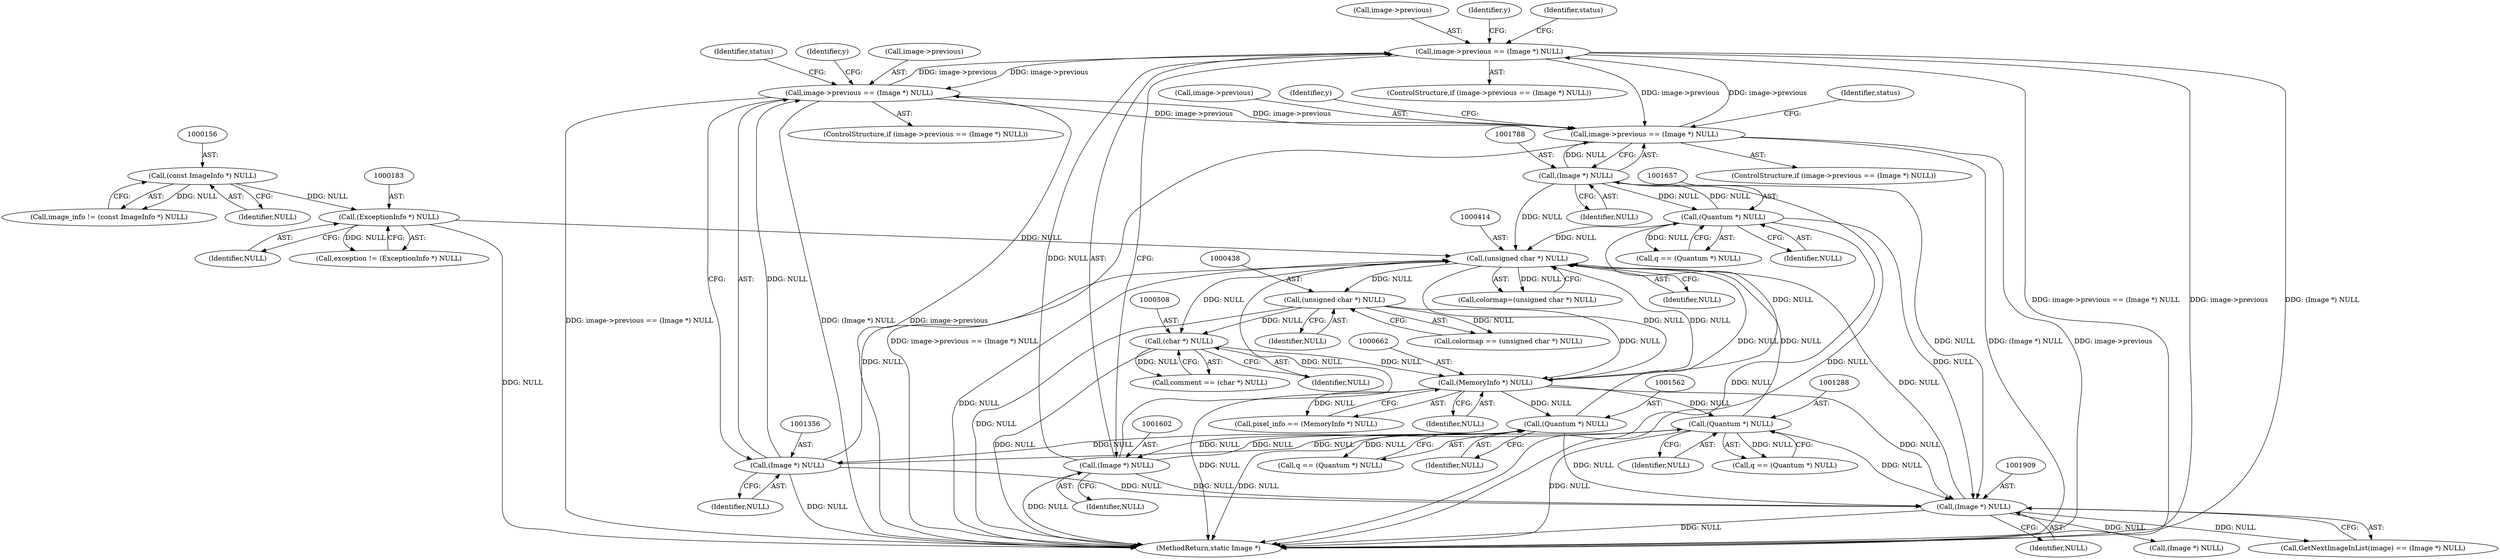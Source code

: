 digraph "0_ImageMagick_2ad6d33493750a28a5a655d319a8e0b16c392de1@pointer" {
"1001597" [label="(Call,image->previous == (Image *) NULL)"];
"1001351" [label="(Call,image->previous == (Image *) NULL)"];
"1001597" [label="(Call,image->previous == (Image *) NULL)"];
"1001783" [label="(Call,image->previous == (Image *) NULL)"];
"1001787" [label="(Call,(Image *) NULL)"];
"1001656" [label="(Call,(Quantum *) NULL)"];
"1000661" [label="(Call,(MemoryInfo *) NULL)"];
"1000507" [label="(Call,(char *) NULL)"];
"1000413" [label="(Call,(unsigned char *) NULL)"];
"1001355" [label="(Call,(Image *) NULL)"];
"1001287" [label="(Call,(Quantum *) NULL)"];
"1001561" [label="(Call,(Quantum *) NULL)"];
"1001601" [label="(Call,(Image *) NULL)"];
"1000182" [label="(Call,(ExceptionInfo *) NULL)"];
"1000155" [label="(Call,(const ImageInfo *) NULL)"];
"1001908" [label="(Call,(Image *) NULL)"];
"1000437" [label="(Call,(unsigned char *) NULL)"];
"1001782" [label="(ControlStructure,if (image->previous == (Image *) NULL))"];
"1001357" [label="(Identifier,NULL)"];
"1001955" [label="(MethodReturn,static Image *)"];
"1000153" [label="(Call,image_info != (const ImageInfo *) NULL)"];
"1001910" [label="(Identifier,NULL)"];
"1001601" [label="(Call,(Image *) NULL)"];
"1000435" [label="(Call,colormap == (unsigned char *) NULL)"];
"1001792" [label="(Identifier,status)"];
"1001654" [label="(Call,q == (Quantum *) NULL)"];
"1001656" [label="(Call,(Quantum *) NULL)"];
"1000659" [label="(Call,pixel_info == (MemoryInfo *) NULL)"];
"1000184" [label="(Identifier,NULL)"];
"1000509" [label="(Identifier,NULL)"];
"1001563" [label="(Identifier,NULL)"];
"1000180" [label="(Call,exception != (ExceptionInfo *) NULL)"];
"1000415" [label="(Identifier,NULL)"];
"1000157" [label="(Identifier,NULL)"];
"1001783" [label="(Call,image->previous == (Image *) NULL)"];
"1001350" [label="(ControlStructure,if (image->previous == (Image *) NULL))"];
"1001360" [label="(Identifier,status)"];
"1001908" [label="(Call,(Image *) NULL)"];
"1001596" [label="(ControlStructure,if (image->previous == (Image *) NULL))"];
"1000182" [label="(Call,(ExceptionInfo *) NULL)"];
"1001271" [label="(Identifier,y)"];
"1001598" [label="(Call,image->previous)"];
"1000507" [label="(Call,(char *) NULL)"];
"1001545" [label="(Identifier,y)"];
"1000663" [label="(Identifier,NULL)"];
"1001559" [label="(Call,q == (Quantum *) NULL)"];
"1000661" [label="(Call,(MemoryInfo *) NULL)"];
"1001789" [label="(Identifier,NULL)"];
"1000155" [label="(Call,(const ImageInfo *) NULL)"];
"1000437" [label="(Call,(unsigned char *) NULL)"];
"1001285" [label="(Call,q == (Quantum *) NULL)"];
"1001917" [label="(Call,(Image *) NULL)"];
"1001289" [label="(Identifier,NULL)"];
"1001658" [label="(Identifier,NULL)"];
"1001597" [label="(Call,image->previous == (Image *) NULL)"];
"1001787" [label="(Call,(Image *) NULL)"];
"1001287" [label="(Call,(Quantum *) NULL)"];
"1001351" [label="(Call,image->previous == (Image *) NULL)"];
"1001784" [label="(Call,image->previous)"];
"1000439" [label="(Identifier,NULL)"];
"1001561" [label="(Call,(Quantum *) NULL)"];
"1000505" [label="(Call,comment == (char *) NULL)"];
"1001603" [label="(Identifier,NULL)"];
"1000413" [label="(Call,(unsigned char *) NULL)"];
"1001606" [label="(Identifier,status)"];
"1001905" [label="(Call,GetNextImageInList(image) == (Image *) NULL)"];
"1001355" [label="(Call,(Image *) NULL)"];
"1001640" [label="(Identifier,y)"];
"1001352" [label="(Call,image->previous)"];
"1000411" [label="(Call,colormap=(unsigned char *) NULL)"];
"1001597" -> "1001596"  [label="AST: "];
"1001597" -> "1001601"  [label="CFG: "];
"1001598" -> "1001597"  [label="AST: "];
"1001601" -> "1001597"  [label="AST: "];
"1001606" -> "1001597"  [label="CFG: "];
"1001545" -> "1001597"  [label="CFG: "];
"1001597" -> "1001955"  [label="DDG: image->previous == (Image *) NULL"];
"1001597" -> "1001955"  [label="DDG: image->previous"];
"1001597" -> "1001955"  [label="DDG: (Image *) NULL"];
"1001597" -> "1001351"  [label="DDG: image->previous"];
"1001351" -> "1001597"  [label="DDG: image->previous"];
"1001783" -> "1001597"  [label="DDG: image->previous"];
"1001601" -> "1001597"  [label="DDG: NULL"];
"1001597" -> "1001783"  [label="DDG: image->previous"];
"1001351" -> "1001350"  [label="AST: "];
"1001351" -> "1001355"  [label="CFG: "];
"1001352" -> "1001351"  [label="AST: "];
"1001355" -> "1001351"  [label="AST: "];
"1001360" -> "1001351"  [label="CFG: "];
"1001271" -> "1001351"  [label="CFG: "];
"1001351" -> "1001955"  [label="DDG: (Image *) NULL"];
"1001351" -> "1001955"  [label="DDG: image->previous"];
"1001351" -> "1001955"  [label="DDG: image->previous == (Image *) NULL"];
"1001783" -> "1001351"  [label="DDG: image->previous"];
"1001355" -> "1001351"  [label="DDG: NULL"];
"1001351" -> "1001783"  [label="DDG: image->previous"];
"1001783" -> "1001782"  [label="AST: "];
"1001783" -> "1001787"  [label="CFG: "];
"1001784" -> "1001783"  [label="AST: "];
"1001787" -> "1001783"  [label="AST: "];
"1001792" -> "1001783"  [label="CFG: "];
"1001640" -> "1001783"  [label="CFG: "];
"1001783" -> "1001955"  [label="DDG: (Image *) NULL"];
"1001783" -> "1001955"  [label="DDG: image->previous == (Image *) NULL"];
"1001783" -> "1001955"  [label="DDG: image->previous"];
"1001787" -> "1001783"  [label="DDG: NULL"];
"1001787" -> "1001789"  [label="CFG: "];
"1001788" -> "1001787"  [label="AST: "];
"1001789" -> "1001787"  [label="AST: "];
"1001787" -> "1001955"  [label="DDG: NULL"];
"1001787" -> "1000413"  [label="DDG: NULL"];
"1001787" -> "1001656"  [label="DDG: NULL"];
"1001656" -> "1001787"  [label="DDG: NULL"];
"1001787" -> "1001908"  [label="DDG: NULL"];
"1001656" -> "1001654"  [label="AST: "];
"1001656" -> "1001658"  [label="CFG: "];
"1001657" -> "1001656"  [label="AST: "];
"1001658" -> "1001656"  [label="AST: "];
"1001654" -> "1001656"  [label="CFG: "];
"1001656" -> "1001955"  [label="DDG: NULL"];
"1001656" -> "1000413"  [label="DDG: NULL"];
"1001656" -> "1001654"  [label="DDG: NULL"];
"1000661" -> "1001656"  [label="DDG: NULL"];
"1001656" -> "1001908"  [label="DDG: NULL"];
"1000661" -> "1000659"  [label="AST: "];
"1000661" -> "1000663"  [label="CFG: "];
"1000662" -> "1000661"  [label="AST: "];
"1000663" -> "1000661"  [label="AST: "];
"1000659" -> "1000661"  [label="CFG: "];
"1000661" -> "1001955"  [label="DDG: NULL"];
"1000661" -> "1000413"  [label="DDG: NULL"];
"1000661" -> "1000659"  [label="DDG: NULL"];
"1000507" -> "1000661"  [label="DDG: NULL"];
"1000413" -> "1000661"  [label="DDG: NULL"];
"1000437" -> "1000661"  [label="DDG: NULL"];
"1000661" -> "1001287"  [label="DDG: NULL"];
"1000661" -> "1001561"  [label="DDG: NULL"];
"1000661" -> "1001908"  [label="DDG: NULL"];
"1000507" -> "1000505"  [label="AST: "];
"1000507" -> "1000509"  [label="CFG: "];
"1000508" -> "1000507"  [label="AST: "];
"1000509" -> "1000507"  [label="AST: "];
"1000505" -> "1000507"  [label="CFG: "];
"1000507" -> "1001955"  [label="DDG: NULL"];
"1000507" -> "1000505"  [label="DDG: NULL"];
"1000413" -> "1000507"  [label="DDG: NULL"];
"1000437" -> "1000507"  [label="DDG: NULL"];
"1000413" -> "1000411"  [label="AST: "];
"1000413" -> "1000415"  [label="CFG: "];
"1000414" -> "1000413"  [label="AST: "];
"1000415" -> "1000413"  [label="AST: "];
"1000411" -> "1000413"  [label="CFG: "];
"1000413" -> "1001955"  [label="DDG: NULL"];
"1000413" -> "1000411"  [label="DDG: NULL"];
"1001355" -> "1000413"  [label="DDG: NULL"];
"1001561" -> "1000413"  [label="DDG: NULL"];
"1000182" -> "1000413"  [label="DDG: NULL"];
"1001287" -> "1000413"  [label="DDG: NULL"];
"1001601" -> "1000413"  [label="DDG: NULL"];
"1001908" -> "1000413"  [label="DDG: NULL"];
"1000413" -> "1000437"  [label="DDG: NULL"];
"1001355" -> "1001357"  [label="CFG: "];
"1001356" -> "1001355"  [label="AST: "];
"1001357" -> "1001355"  [label="AST: "];
"1001355" -> "1001955"  [label="DDG: NULL"];
"1001355" -> "1001287"  [label="DDG: NULL"];
"1001287" -> "1001355"  [label="DDG: NULL"];
"1001355" -> "1001908"  [label="DDG: NULL"];
"1001287" -> "1001285"  [label="AST: "];
"1001287" -> "1001289"  [label="CFG: "];
"1001288" -> "1001287"  [label="AST: "];
"1001289" -> "1001287"  [label="AST: "];
"1001285" -> "1001287"  [label="CFG: "];
"1001287" -> "1001955"  [label="DDG: NULL"];
"1001287" -> "1001285"  [label="DDG: NULL"];
"1001287" -> "1001908"  [label="DDG: NULL"];
"1001561" -> "1001559"  [label="AST: "];
"1001561" -> "1001563"  [label="CFG: "];
"1001562" -> "1001561"  [label="AST: "];
"1001563" -> "1001561"  [label="AST: "];
"1001559" -> "1001561"  [label="CFG: "];
"1001561" -> "1001955"  [label="DDG: NULL"];
"1001561" -> "1001559"  [label="DDG: NULL"];
"1001601" -> "1001561"  [label="DDG: NULL"];
"1001561" -> "1001601"  [label="DDG: NULL"];
"1001561" -> "1001908"  [label="DDG: NULL"];
"1001601" -> "1001603"  [label="CFG: "];
"1001602" -> "1001601"  [label="AST: "];
"1001603" -> "1001601"  [label="AST: "];
"1001601" -> "1001955"  [label="DDG: NULL"];
"1001601" -> "1001908"  [label="DDG: NULL"];
"1000182" -> "1000180"  [label="AST: "];
"1000182" -> "1000184"  [label="CFG: "];
"1000183" -> "1000182"  [label="AST: "];
"1000184" -> "1000182"  [label="AST: "];
"1000180" -> "1000182"  [label="CFG: "];
"1000182" -> "1001955"  [label="DDG: NULL"];
"1000182" -> "1000180"  [label="DDG: NULL"];
"1000155" -> "1000182"  [label="DDG: NULL"];
"1000155" -> "1000153"  [label="AST: "];
"1000155" -> "1000157"  [label="CFG: "];
"1000156" -> "1000155"  [label="AST: "];
"1000157" -> "1000155"  [label="AST: "];
"1000153" -> "1000155"  [label="CFG: "];
"1000155" -> "1000153"  [label="DDG: NULL"];
"1001908" -> "1001905"  [label="AST: "];
"1001908" -> "1001910"  [label="CFG: "];
"1001909" -> "1001908"  [label="AST: "];
"1001910" -> "1001908"  [label="AST: "];
"1001905" -> "1001908"  [label="CFG: "];
"1001908" -> "1001955"  [label="DDG: NULL"];
"1001908" -> "1001905"  [label="DDG: NULL"];
"1001908" -> "1001917"  [label="DDG: NULL"];
"1000437" -> "1000435"  [label="AST: "];
"1000437" -> "1000439"  [label="CFG: "];
"1000438" -> "1000437"  [label="AST: "];
"1000439" -> "1000437"  [label="AST: "];
"1000435" -> "1000437"  [label="CFG: "];
"1000437" -> "1001955"  [label="DDG: NULL"];
"1000437" -> "1000435"  [label="DDG: NULL"];
}
